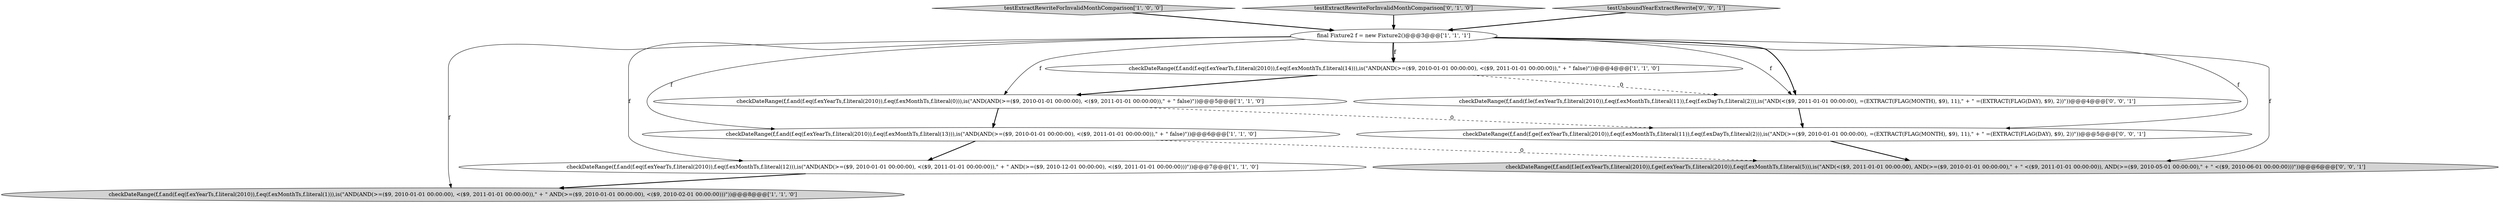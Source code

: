 digraph {
9 [style = filled, label = "checkDateRange(f,f.and(f.le(f.exYearTs,f.literal(2010)),f.eq(f.exMonthTs,f.literal(11)),f.eq(f.exDayTs,f.literal(2))),is(\"AND(<($9, 2011-01-01 00:00:00), =(EXTRACT(FLAG(MONTH), $9), 11),\" + \" =(EXTRACT(FLAG(DAY), $9), 2))\"))@@@4@@@['0', '0', '1']", fillcolor = white, shape = ellipse image = "AAA0AAABBB3BBB"];
4 [style = filled, label = "testExtractRewriteForInvalidMonthComparison['1', '0', '0']", fillcolor = lightgray, shape = diamond image = "AAA0AAABBB1BBB"];
7 [style = filled, label = "testExtractRewriteForInvalidMonthComparison['0', '1', '0']", fillcolor = lightgray, shape = diamond image = "AAA0AAABBB2BBB"];
5 [style = filled, label = "checkDateRange(f,f.and(f.eq(f.exYearTs,f.literal(2010)),f.eq(f.exMonthTs,f.literal(14))),is(\"AND(AND(>=($9, 2010-01-01 00:00:00), <($9, 2011-01-01 00:00:00)),\" + \" false)\"))@@@4@@@['1', '1', '0']", fillcolor = white, shape = ellipse image = "AAA0AAABBB1BBB"];
3 [style = filled, label = "final Fixture2 f = new Fixture2()@@@3@@@['1', '1', '1']", fillcolor = white, shape = ellipse image = "AAA0AAABBB1BBB"];
8 [style = filled, label = "checkDateRange(f,f.and(f.ge(f.exYearTs,f.literal(2010)),f.eq(f.exMonthTs,f.literal(11)),f.eq(f.exDayTs,f.literal(2))),is(\"AND(>=($9, 2010-01-01 00:00:00), =(EXTRACT(FLAG(MONTH), $9), 11),\" + \" =(EXTRACT(FLAG(DAY), $9), 2))\"))@@@5@@@['0', '0', '1']", fillcolor = white, shape = ellipse image = "AAA0AAABBB3BBB"];
2 [style = filled, label = "checkDateRange(f,f.and(f.eq(f.exYearTs,f.literal(2010)),f.eq(f.exMonthTs,f.literal(12))),is(\"AND(AND(>=($9, 2010-01-01 00:00:00), <($9, 2011-01-01 00:00:00)),\" + \" AND(>=($9, 2010-12-01 00:00:00), <($9, 2011-01-01 00:00:00)))\"))@@@7@@@['1', '1', '0']", fillcolor = white, shape = ellipse image = "AAA0AAABBB1BBB"];
0 [style = filled, label = "checkDateRange(f,f.and(f.eq(f.exYearTs,f.literal(2010)),f.eq(f.exMonthTs,f.literal(1))),is(\"AND(AND(>=($9, 2010-01-01 00:00:00), <($9, 2011-01-01 00:00:00)),\" + \" AND(>=($9, 2010-01-01 00:00:00), <($9, 2010-02-01 00:00:00)))\"))@@@8@@@['1', '1', '0']", fillcolor = lightgray, shape = ellipse image = "AAA0AAABBB1BBB"];
11 [style = filled, label = "testUnboundYearExtractRewrite['0', '0', '1']", fillcolor = lightgray, shape = diamond image = "AAA0AAABBB3BBB"];
6 [style = filled, label = "checkDateRange(f,f.and(f.eq(f.exYearTs,f.literal(2010)),f.eq(f.exMonthTs,f.literal(0))),is(\"AND(AND(>=($9, 2010-01-01 00:00:00), <($9, 2011-01-01 00:00:00)),\" + \" false)\"))@@@5@@@['1', '1', '0']", fillcolor = white, shape = ellipse image = "AAA0AAABBB1BBB"];
1 [style = filled, label = "checkDateRange(f,f.and(f.eq(f.exYearTs,f.literal(2010)),f.eq(f.exMonthTs,f.literal(13))),is(\"AND(AND(>=($9, 2010-01-01 00:00:00), <($9, 2011-01-01 00:00:00)),\" + \" false)\"))@@@6@@@['1', '1', '0']", fillcolor = white, shape = ellipse image = "AAA0AAABBB1BBB"];
10 [style = filled, label = "checkDateRange(f,f.and(f.le(f.exYearTs,f.literal(2010)),f.ge(f.exYearTs,f.literal(2010)),f.eq(f.exMonthTs,f.literal(5))),is(\"AND(<($9, 2011-01-01 00:00:00), AND(>=($9, 2010-01-01 00:00:00),\" + \" <($9, 2011-01-01 00:00:00)), AND(>=($9, 2010-05-01 00:00:00),\" + \" <($9, 2010-06-01 00:00:00)))\"))@@@6@@@['0', '0', '1']", fillcolor = lightgray, shape = ellipse image = "AAA0AAABBB3BBB"];
3->2 [style = solid, label="f"];
3->6 [style = solid, label="f"];
4->3 [style = bold, label=""];
8->10 [style = bold, label=""];
6->8 [style = dashed, label="0"];
3->0 [style = solid, label="f"];
3->8 [style = solid, label="f"];
5->9 [style = dashed, label="0"];
1->10 [style = dashed, label="0"];
9->8 [style = bold, label=""];
7->3 [style = bold, label=""];
3->9 [style = bold, label=""];
6->1 [style = bold, label=""];
3->1 [style = solid, label="f"];
3->5 [style = bold, label=""];
2->0 [style = bold, label=""];
3->10 [style = solid, label="f"];
5->6 [style = bold, label=""];
11->3 [style = bold, label=""];
3->5 [style = solid, label="f"];
1->2 [style = bold, label=""];
3->9 [style = solid, label="f"];
}
